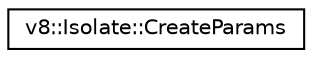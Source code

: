digraph "Graphical Class Hierarchy"
{
  edge [fontname="Helvetica",fontsize="10",labelfontname="Helvetica",labelfontsize="10"];
  node [fontname="Helvetica",fontsize="10",shape=record];
  rankdir="LR";
  Node1 [label="v8::Isolate::CreateParams",height=0.2,width=0.4,color="black", fillcolor="white", style="filled",URL="$structv8_1_1Isolate_1_1CreateParams.html"];
}

